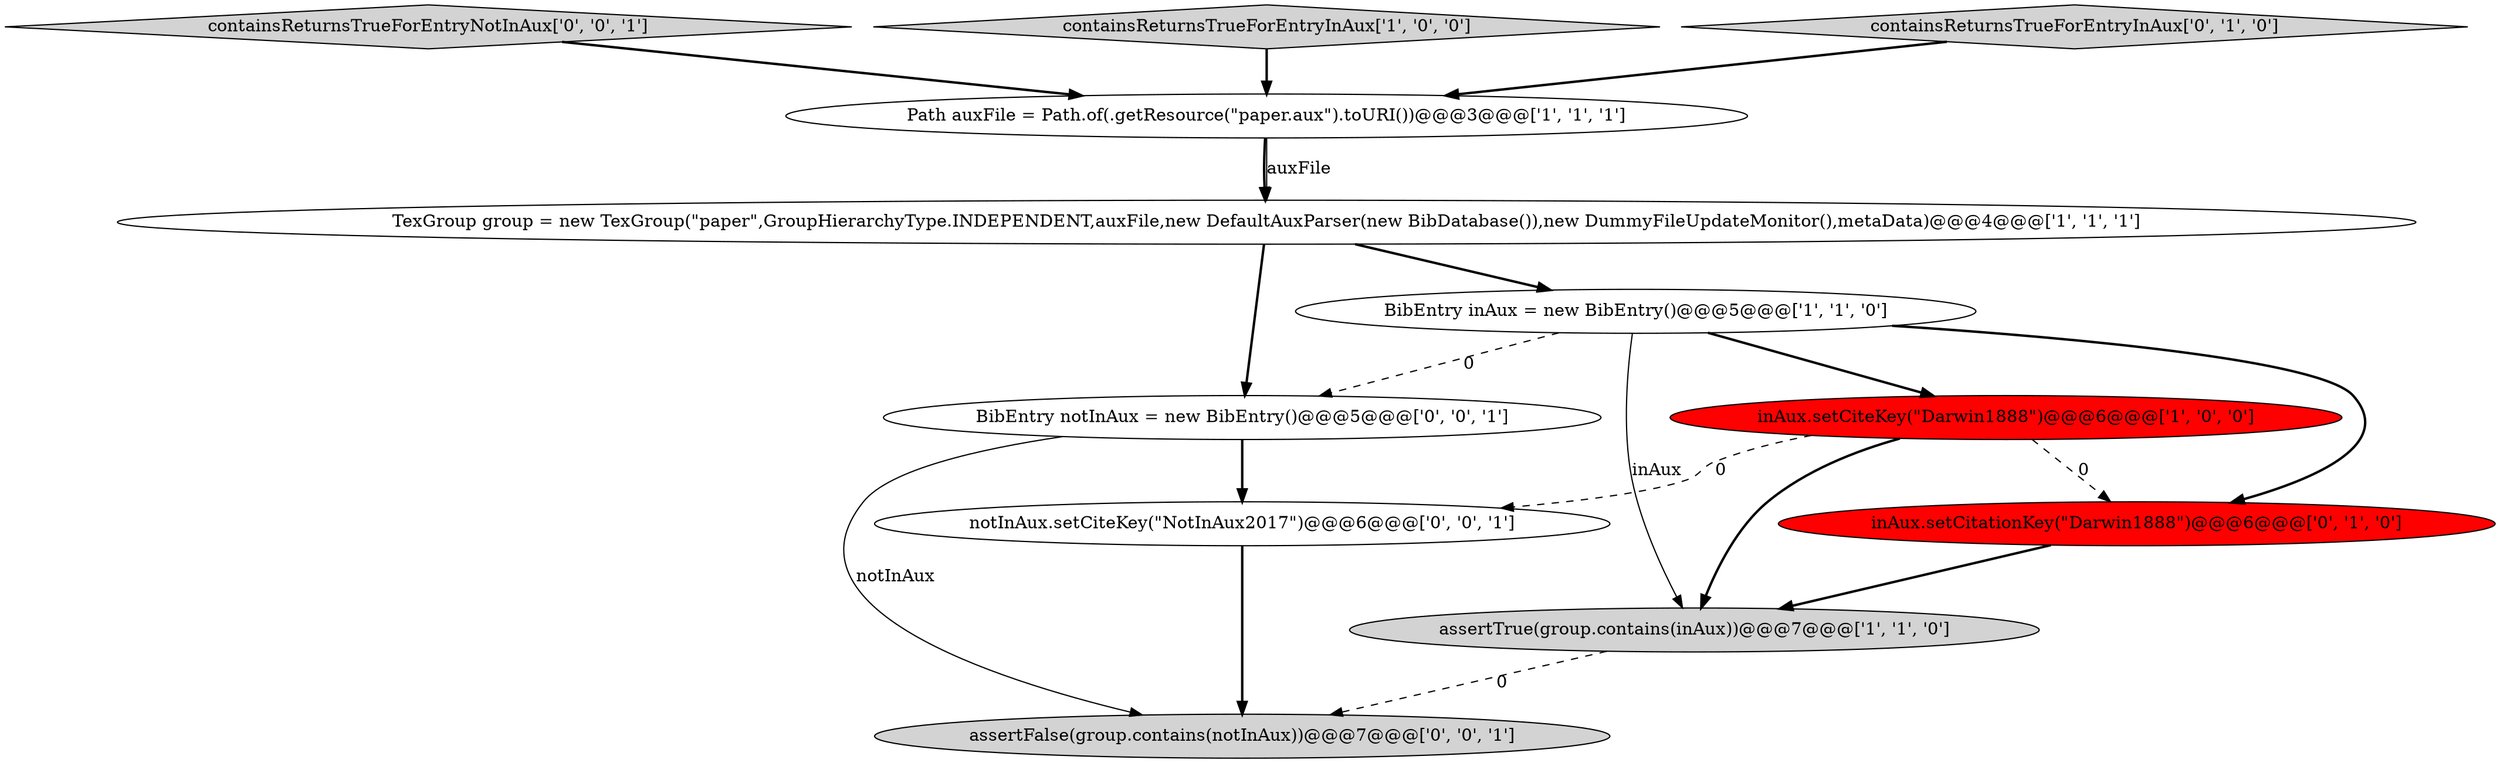 digraph {
2 [style = filled, label = "Path auxFile = Path.of(.getResource(\"paper.aux\").toURI())@@@3@@@['1', '1', '1']", fillcolor = white, shape = ellipse image = "AAA0AAABBB1BBB"];
10 [style = filled, label = "containsReturnsTrueForEntryNotInAux['0', '0', '1']", fillcolor = lightgray, shape = diamond image = "AAA0AAABBB3BBB"];
5 [style = filled, label = "BibEntry inAux = new BibEntry()@@@5@@@['1', '1', '0']", fillcolor = white, shape = ellipse image = "AAA0AAABBB1BBB"];
8 [style = filled, label = "assertFalse(group.contains(notInAux))@@@7@@@['0', '0', '1']", fillcolor = lightgray, shape = ellipse image = "AAA0AAABBB3BBB"];
6 [style = filled, label = "inAux.setCitationKey(\"Darwin1888\")@@@6@@@['0', '1', '0']", fillcolor = red, shape = ellipse image = "AAA1AAABBB2BBB"];
9 [style = filled, label = "notInAux.setCiteKey(\"NotInAux2017\")@@@6@@@['0', '0', '1']", fillcolor = white, shape = ellipse image = "AAA0AAABBB3BBB"];
0 [style = filled, label = "inAux.setCiteKey(\"Darwin1888\")@@@6@@@['1', '0', '0']", fillcolor = red, shape = ellipse image = "AAA1AAABBB1BBB"];
1 [style = filled, label = "TexGroup group = new TexGroup(\"paper\",GroupHierarchyType.INDEPENDENT,auxFile,new DefaultAuxParser(new BibDatabase()),new DummyFileUpdateMonitor(),metaData)@@@4@@@['1', '1', '1']", fillcolor = white, shape = ellipse image = "AAA0AAABBB1BBB"];
3 [style = filled, label = "containsReturnsTrueForEntryInAux['1', '0', '0']", fillcolor = lightgray, shape = diamond image = "AAA0AAABBB1BBB"];
11 [style = filled, label = "BibEntry notInAux = new BibEntry()@@@5@@@['0', '0', '1']", fillcolor = white, shape = ellipse image = "AAA0AAABBB3BBB"];
4 [style = filled, label = "assertTrue(group.contains(inAux))@@@7@@@['1', '1', '0']", fillcolor = lightgray, shape = ellipse image = "AAA0AAABBB1BBB"];
7 [style = filled, label = "containsReturnsTrueForEntryInAux['0', '1', '0']", fillcolor = lightgray, shape = diamond image = "AAA0AAABBB2BBB"];
1->5 [style = bold, label=""];
6->4 [style = bold, label=""];
4->8 [style = dashed, label="0"];
10->2 [style = bold, label=""];
0->9 [style = dashed, label="0"];
11->8 [style = solid, label="notInAux"];
5->6 [style = bold, label=""];
3->2 [style = bold, label=""];
5->0 [style = bold, label=""];
1->11 [style = bold, label=""];
11->9 [style = bold, label=""];
0->4 [style = bold, label=""];
9->8 [style = bold, label=""];
7->2 [style = bold, label=""];
5->11 [style = dashed, label="0"];
2->1 [style = bold, label=""];
5->4 [style = solid, label="inAux"];
2->1 [style = solid, label="auxFile"];
0->6 [style = dashed, label="0"];
}
